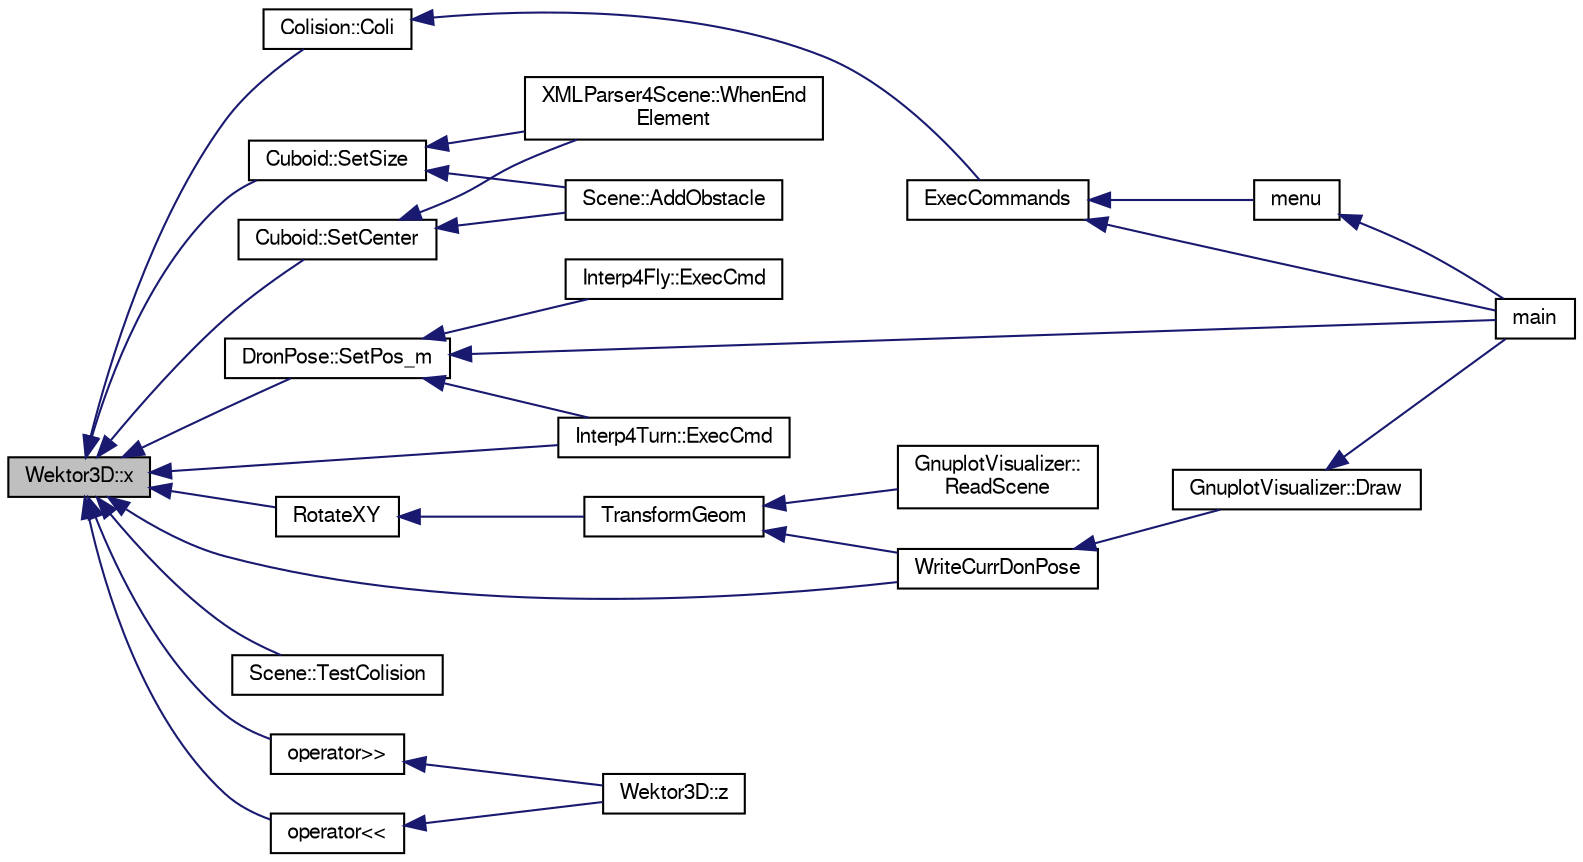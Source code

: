 digraph "Wektor3D::x"
{
  edge [fontname="FreeSans",fontsize="10",labelfontname="FreeSans",labelfontsize="10"];
  node [fontname="FreeSans",fontsize="10",shape=record];
  rankdir="LR";
  Node1 [label="Wektor3D::x",height=0.2,width=0.4,color="black", fillcolor="grey75", style="filled", fontcolor="black"];
  Node1 -> Node2 [dir="back",color="midnightblue",fontsize="10",style="solid",fontname="FreeSans"];
  Node2 [label="Colision::Coli",height=0.2,width=0.4,color="black", fillcolor="white", style="filled",URL="$class_colision.html#afb5c4c9d16a62767861eac6b11614126",tooltip="Sprawdza czy nastąpiła kolizja. "];
  Node2 -> Node3 [dir="back",color="midnightblue",fontsize="10",style="solid",fontname="FreeSans"];
  Node3 [label="ExecCommands",height=0.2,width=0.4,color="black", fillcolor="white", style="filled",URL="$main_8cpp.html#a4043c077a1c7ff0754ed53b3e2945bb5"];
  Node3 -> Node4 [dir="back",color="midnightblue",fontsize="10",style="solid",fontname="FreeSans"];
  Node4 [label="menu",height=0.2,width=0.4,color="black", fillcolor="white", style="filled",URL="$main_8cpp.html#ad16e5e62f3579a7048e6b981b172885e"];
  Node4 -> Node5 [dir="back",color="midnightblue",fontsize="10",style="solid",fontname="FreeSans"];
  Node5 [label="main",height=0.2,width=0.4,color="black", fillcolor="white", style="filled",URL="$main_8cpp.html#ae66f6b31b5ad750f1fe042a706a4e3d4"];
  Node3 -> Node5 [dir="back",color="midnightblue",fontsize="10",style="solid",fontname="FreeSans"];
  Node1 -> Node6 [dir="back",color="midnightblue",fontsize="10",style="solid",fontname="FreeSans"];
  Node6 [label="Cuboid::SetSize",height=0.2,width=0.4,color="black", fillcolor="white", style="filled",URL="$class_cuboid.html#ad4ab95061ca2e19aa7e2c890eb345e22",tooltip="Zapisuje dlugości boków prostopadłościanu. "];
  Node6 -> Node7 [dir="back",color="midnightblue",fontsize="10",style="solid",fontname="FreeSans"];
  Node7 [label="Scene::AddObstacle",height=0.2,width=0.4,color="black", fillcolor="white", style="filled",URL="$class_scene.html#aa673e67c91dff47b5ab1550de35bfa19",tooltip="Dodaje nową przeszkodę do sceny. "];
  Node6 -> Node8 [dir="back",color="midnightblue",fontsize="10",style="solid",fontname="FreeSans"];
  Node8 [label="XMLParser4Scene::WhenEnd\lElement",height=0.2,width=0.4,color="black", fillcolor="white", style="filled",URL="$class_x_m_l_parser4_scene.html#a21d50c14e7729235589b58f32dce9556",tooltip="Wykonuje końcowe operacje związane z danym elementem XML. "];
  Node1 -> Node9 [dir="back",color="midnightblue",fontsize="10",style="solid",fontname="FreeSans"];
  Node9 [label="Cuboid::SetCenter",height=0.2,width=0.4,color="black", fillcolor="white", style="filled",URL="$class_cuboid.html#a057fd804be6a022ec22411eb5b9a3073",tooltip="Zapisuje środek prostopadłościanu. "];
  Node9 -> Node7 [dir="back",color="midnightblue",fontsize="10",style="solid",fontname="FreeSans"];
  Node9 -> Node8 [dir="back",color="midnightblue",fontsize="10",style="solid",fontname="FreeSans"];
  Node1 -> Node10 [dir="back",color="midnightblue",fontsize="10",style="solid",fontname="FreeSans"];
  Node10 [label="DronPose::SetPos_m",height=0.2,width=0.4,color="black", fillcolor="white", style="filled",URL="$class_dron_pose.html#aeefe822241c1c8dbcab3e806dd1016bf",tooltip="Ustawia wartości współrzędnych pozy robota. "];
  Node10 -> Node11 [dir="back",color="midnightblue",fontsize="10",style="solid",fontname="FreeSans"];
  Node11 [label="Interp4Fly::ExecCmd",height=0.2,width=0.4,color="black", fillcolor="white", style="filled",URL="$class_interp4_fly.html#a87ba6f2a2f81b12ce7469913b891137c",tooltip="Wykonuje zadanie dla danej wtyczki i wyświetla pozycję drona. "];
  Node10 -> Node12 [dir="back",color="midnightblue",fontsize="10",style="solid",fontname="FreeSans"];
  Node12 [label="Interp4Turn::ExecCmd",height=0.2,width=0.4,color="black", fillcolor="white", style="filled",URL="$class_interp4_turn.html#a5af667015f412dbe5e0082aea6c33142",tooltip="Wykonuje zadanie dla danej wtyczki i wyświetla pozycję drona. "];
  Node10 -> Node5 [dir="back",color="midnightblue",fontsize="10",style="solid",fontname="FreeSans"];
  Node1 -> Node13 [dir="back",color="midnightblue",fontsize="10",style="solid",fontname="FreeSans"];
  Node13 [label="RotateXY",height=0.2,width=0.4,color="black", fillcolor="white", style="filled",URL="$_gnuplot_visualizer_8cpp.html#a359580f84d2edd509de42303e4759bc2",tooltip="Rotacja i skalowanie współrzędnych punktu. "];
  Node13 -> Node14 [dir="back",color="midnightblue",fontsize="10",style="solid",fontname="FreeSans"];
  Node14 [label="TransformGeom",height=0.2,width=0.4,color="black", fillcolor="white", style="filled",URL="$_gnuplot_visualizer_8cpp.html#a859ec2a0d8df8dcd2986cafdf41929a6"];
  Node14 -> Node15 [dir="back",color="midnightblue",fontsize="10",style="solid",fontname="FreeSans"];
  Node15 [label="WriteCurrDonPose",height=0.2,width=0.4,color="black", fillcolor="white", style="filled",URL="$_gnuplot_visualizer_8cpp.html#a9f7a66ce1ada8bb52c97bc5fb9110f61"];
  Node15 -> Node16 [dir="back",color="midnightblue",fontsize="10",style="solid",fontname="FreeSans"];
  Node16 [label="GnuplotVisualizer::Draw",height=0.2,width=0.4,color="black", fillcolor="white", style="filled",URL="$class_gnuplot_visualizer.html#a2838d8dfb9a8e5f1c383f59f2dd2d9a1"];
  Node16 -> Node5 [dir="back",color="midnightblue",fontsize="10",style="solid",fontname="FreeSans"];
  Node14 -> Node17 [dir="back",color="midnightblue",fontsize="10",style="solid",fontname="FreeSans"];
  Node17 [label="GnuplotVisualizer::\lReadScene",height=0.2,width=0.4,color="black", fillcolor="white", style="filled",URL="$class_gnuplot_visualizer.html#ad50187da03a2c0687249e770eb3e1c82",tooltip="Metoda czytania opis sceny z pliku XML. "];
  Node1 -> Node15 [dir="back",color="midnightblue",fontsize="10",style="solid",fontname="FreeSans"];
  Node1 -> Node12 [dir="back",color="midnightblue",fontsize="10",style="solid",fontname="FreeSans"];
  Node1 -> Node18 [dir="back",color="midnightblue",fontsize="10",style="solid",fontname="FreeSans"];
  Node18 [label="Scene::TestColision",height=0.2,width=0.4,color="black", fillcolor="white", style="filled",URL="$class_scene.html#a0a2aaa4fdf5fd1ed5106679c52903a60"];
  Node1 -> Node19 [dir="back",color="midnightblue",fontsize="10",style="solid",fontname="FreeSans"];
  Node19 [label="operator\>\>",height=0.2,width=0.4,color="black", fillcolor="white", style="filled",URL="$_wektor3_d_8cpp.html#a382fbd2d002e9cb6d8d58cb2f3cf786e",tooltip="Czyta ze strumienia trzy kolejne współrzędne wektora. "];
  Node19 -> Node20 [dir="back",color="midnightblue",fontsize="10",style="solid",fontname="FreeSans"];
  Node20 [label="Wektor3D::z",height=0.2,width=0.4,color="black", fillcolor="white", style="filled",URL="$class_wektor3_d.html#aa6cbb7a13c8975b47f41794c99d77093",tooltip="Udostępia do modyfikacji współrzędną z-ową. "];
  Node1 -> Node21 [dir="back",color="midnightblue",fontsize="10",style="solid",fontname="FreeSans"];
  Node21 [label="operator\<\<",height=0.2,width=0.4,color="black", fillcolor="white", style="filled",URL="$_wektor3_d_8cpp.html#addd0e894a30b8fc8f3e9ef588b037767",tooltip="Wpisuje do strumienia trzy kolejne współrzędne rozdzielone pojedynczymi spacjami. ..."];
  Node21 -> Node20 [dir="back",color="midnightblue",fontsize="10",style="solid",fontname="FreeSans"];
}

